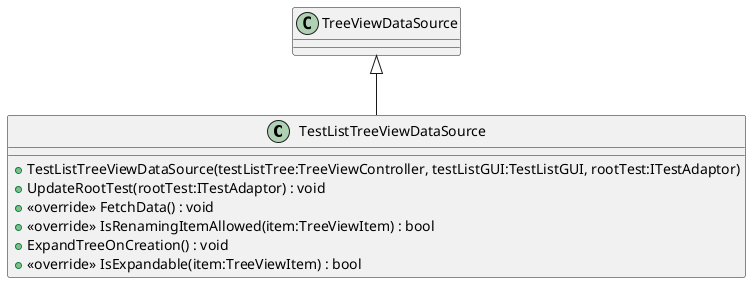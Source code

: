@startuml
class TestListTreeViewDataSource {
    + TestListTreeViewDataSource(testListTree:TreeViewController, testListGUI:TestListGUI, rootTest:ITestAdaptor)
    + UpdateRootTest(rootTest:ITestAdaptor) : void
    + <<override>> FetchData() : void
    + <<override>> IsRenamingItemAllowed(item:TreeViewItem) : bool
    + ExpandTreeOnCreation() : void
    + <<override>> IsExpandable(item:TreeViewItem) : bool
}
TreeViewDataSource <|-- TestListTreeViewDataSource
@enduml
